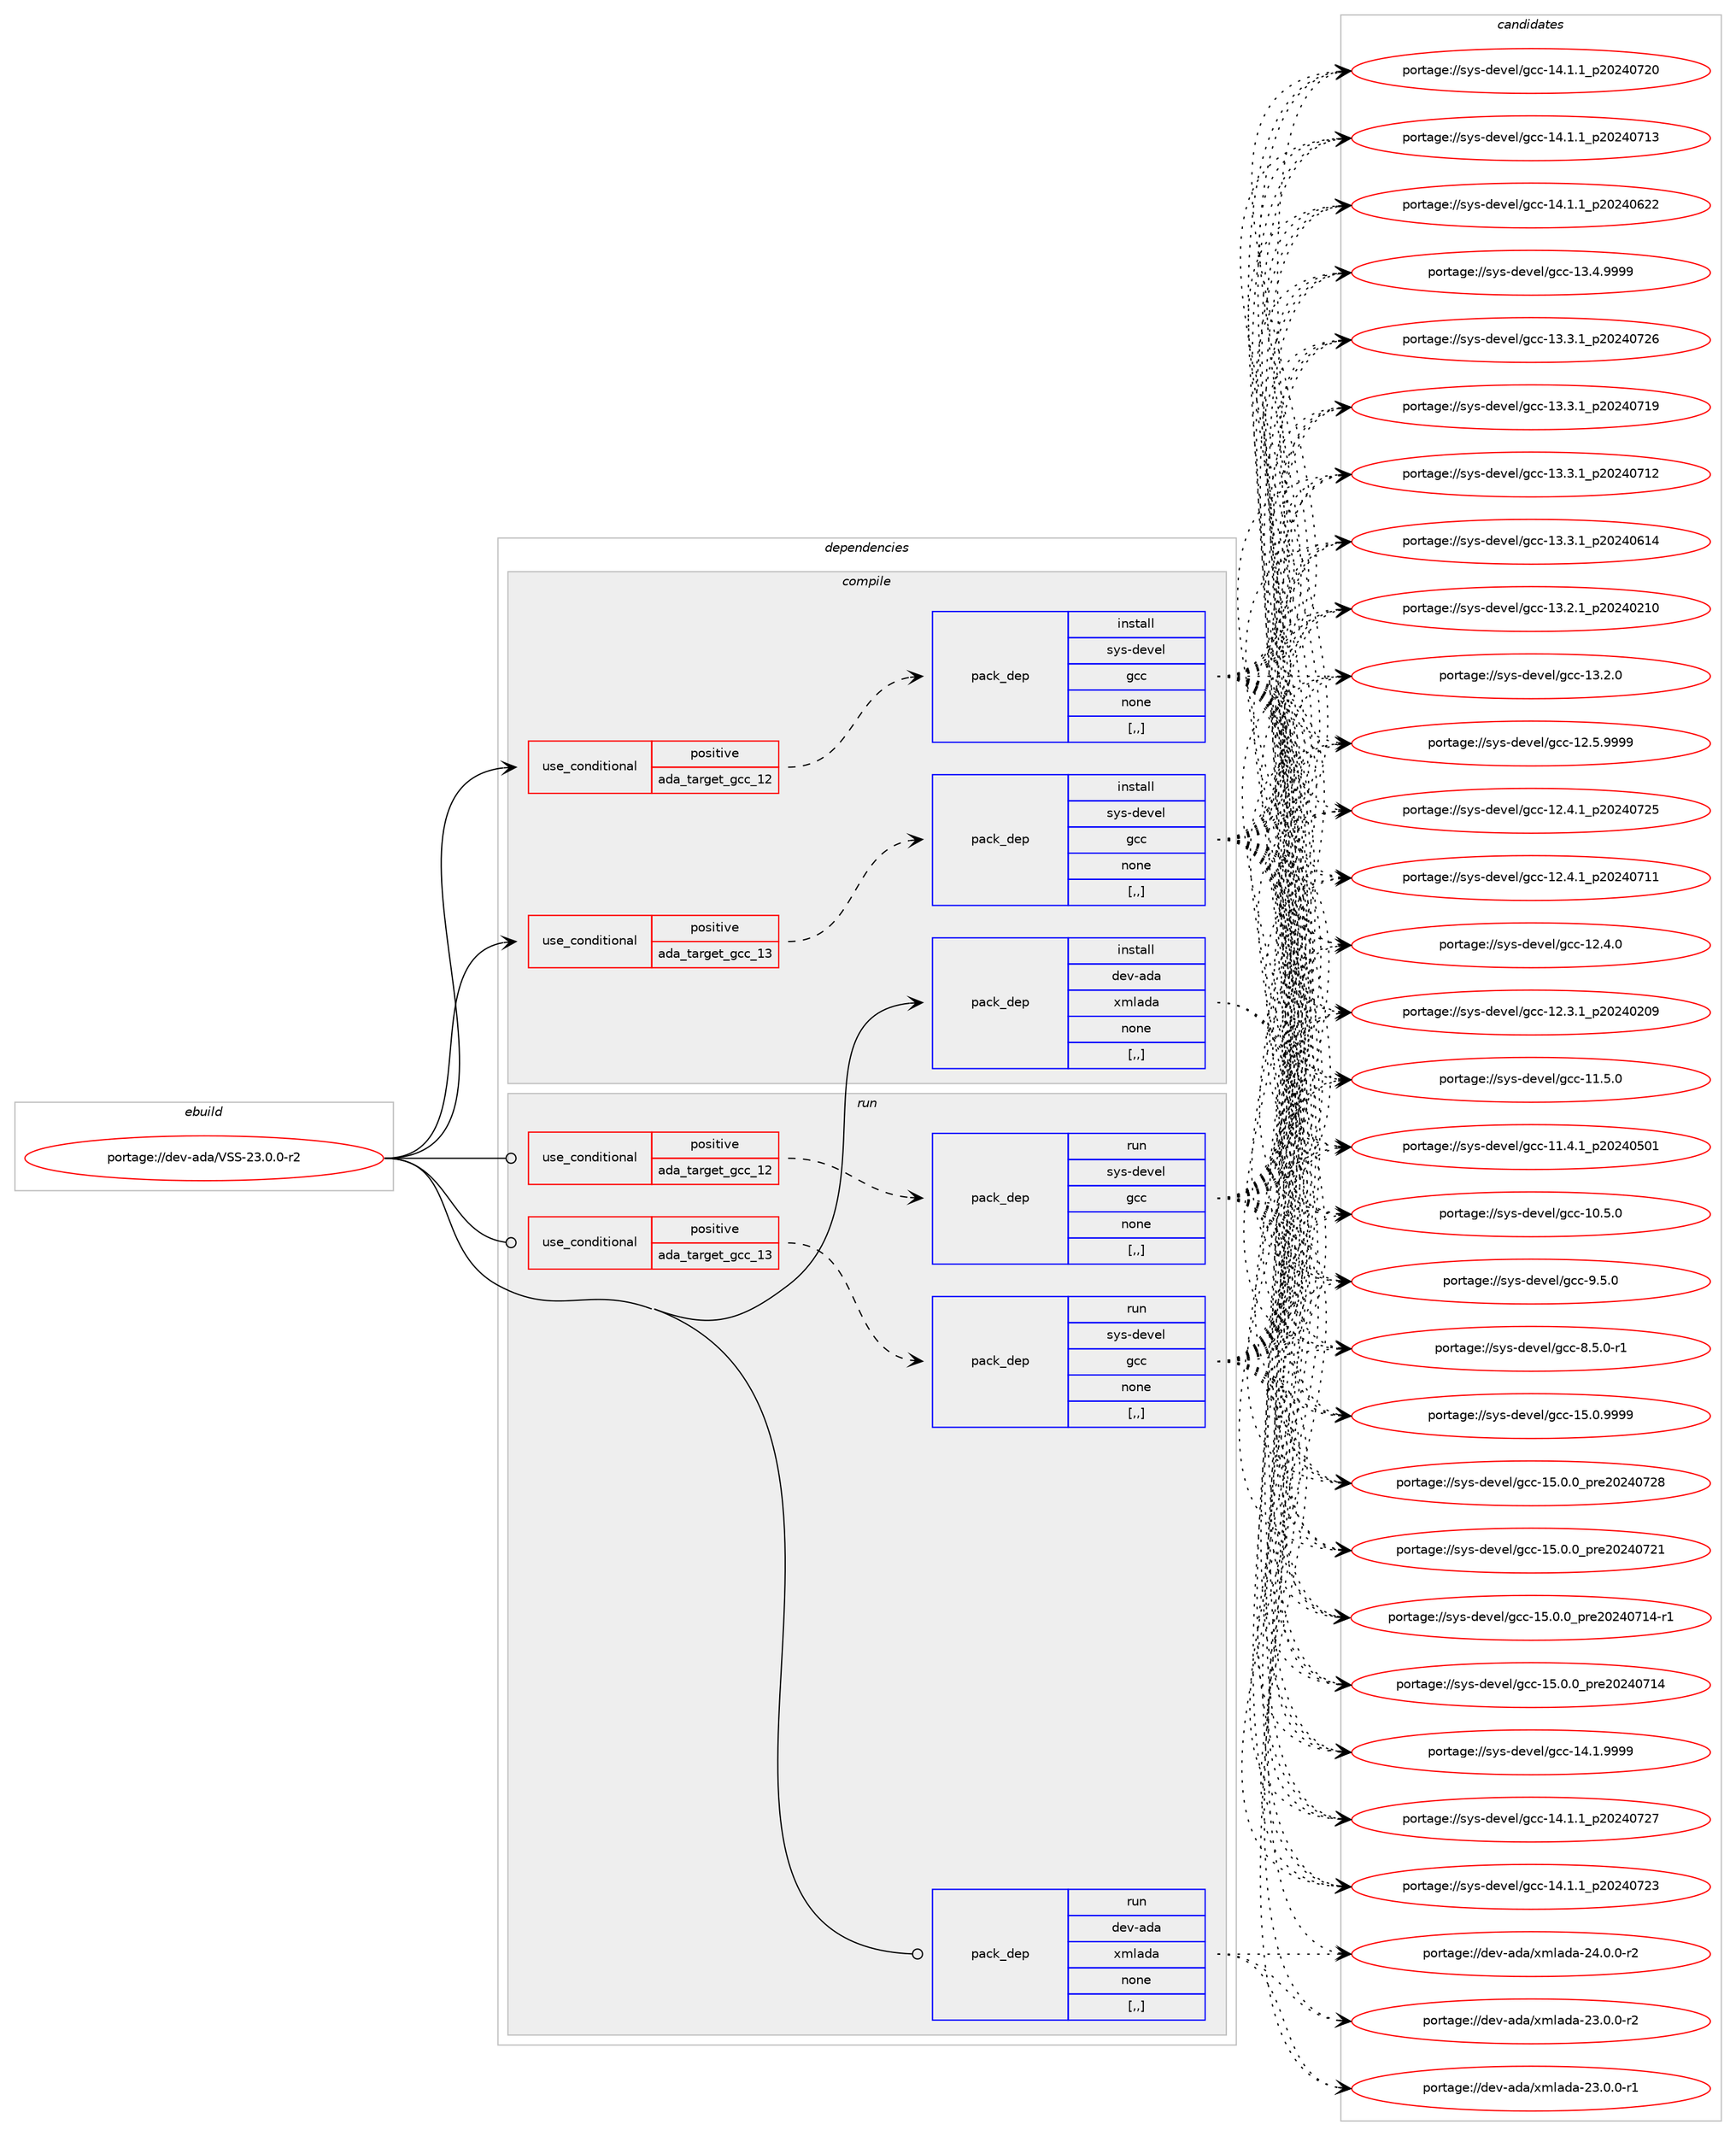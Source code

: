 digraph prolog {

# *************
# Graph options
# *************

newrank=true;
concentrate=true;
compound=true;
graph [rankdir=LR,fontname=Helvetica,fontsize=10,ranksep=1.5];#, ranksep=2.5, nodesep=0.2];
edge  [arrowhead=vee];
node  [fontname=Helvetica,fontsize=10];

# **********
# The ebuild
# **********

subgraph cluster_leftcol {
color=gray;
label=<<i>ebuild</i>>;
id [label="portage://dev-ada/VSS-23.0.0-r2", color=red, width=4, href="../dev-ada/VSS-23.0.0-r2.svg"];
}

# ****************
# The dependencies
# ****************

subgraph cluster_midcol {
color=gray;
label=<<i>dependencies</i>>;
subgraph cluster_compile {
fillcolor="#eeeeee";
style=filled;
label=<<i>compile</i>>;
subgraph cond16462 {
dependency63778 [label=<<TABLE BORDER="0" CELLBORDER="1" CELLSPACING="0" CELLPADDING="4"><TR><TD ROWSPAN="3" CELLPADDING="10">use_conditional</TD></TR><TR><TD>positive</TD></TR><TR><TD>ada_target_gcc_12</TD></TR></TABLE>>, shape=none, color=red];
subgraph pack46396 {
dependency63779 [label=<<TABLE BORDER="0" CELLBORDER="1" CELLSPACING="0" CELLPADDING="4" WIDTH="220"><TR><TD ROWSPAN="6" CELLPADDING="30">pack_dep</TD></TR><TR><TD WIDTH="110">install</TD></TR><TR><TD>sys-devel</TD></TR><TR><TD>gcc</TD></TR><TR><TD>none</TD></TR><TR><TD>[,,]</TD></TR></TABLE>>, shape=none, color=blue];
}
dependency63778:e -> dependency63779:w [weight=20,style="dashed",arrowhead="vee"];
}
id:e -> dependency63778:w [weight=20,style="solid",arrowhead="vee"];
subgraph cond16463 {
dependency63780 [label=<<TABLE BORDER="0" CELLBORDER="1" CELLSPACING="0" CELLPADDING="4"><TR><TD ROWSPAN="3" CELLPADDING="10">use_conditional</TD></TR><TR><TD>positive</TD></TR><TR><TD>ada_target_gcc_13</TD></TR></TABLE>>, shape=none, color=red];
subgraph pack46397 {
dependency63781 [label=<<TABLE BORDER="0" CELLBORDER="1" CELLSPACING="0" CELLPADDING="4" WIDTH="220"><TR><TD ROWSPAN="6" CELLPADDING="30">pack_dep</TD></TR><TR><TD WIDTH="110">install</TD></TR><TR><TD>sys-devel</TD></TR><TR><TD>gcc</TD></TR><TR><TD>none</TD></TR><TR><TD>[,,]</TD></TR></TABLE>>, shape=none, color=blue];
}
dependency63780:e -> dependency63781:w [weight=20,style="dashed",arrowhead="vee"];
}
id:e -> dependency63780:w [weight=20,style="solid",arrowhead="vee"];
subgraph pack46398 {
dependency63782 [label=<<TABLE BORDER="0" CELLBORDER="1" CELLSPACING="0" CELLPADDING="4" WIDTH="220"><TR><TD ROWSPAN="6" CELLPADDING="30">pack_dep</TD></TR><TR><TD WIDTH="110">install</TD></TR><TR><TD>dev-ada</TD></TR><TR><TD>xmlada</TD></TR><TR><TD>none</TD></TR><TR><TD>[,,]</TD></TR></TABLE>>, shape=none, color=blue];
}
id:e -> dependency63782:w [weight=20,style="solid",arrowhead="vee"];
}
subgraph cluster_compileandrun {
fillcolor="#eeeeee";
style=filled;
label=<<i>compile and run</i>>;
}
subgraph cluster_run {
fillcolor="#eeeeee";
style=filled;
label=<<i>run</i>>;
subgraph cond16464 {
dependency63783 [label=<<TABLE BORDER="0" CELLBORDER="1" CELLSPACING="0" CELLPADDING="4"><TR><TD ROWSPAN="3" CELLPADDING="10">use_conditional</TD></TR><TR><TD>positive</TD></TR><TR><TD>ada_target_gcc_12</TD></TR></TABLE>>, shape=none, color=red];
subgraph pack46399 {
dependency63784 [label=<<TABLE BORDER="0" CELLBORDER="1" CELLSPACING="0" CELLPADDING="4" WIDTH="220"><TR><TD ROWSPAN="6" CELLPADDING="30">pack_dep</TD></TR><TR><TD WIDTH="110">run</TD></TR><TR><TD>sys-devel</TD></TR><TR><TD>gcc</TD></TR><TR><TD>none</TD></TR><TR><TD>[,,]</TD></TR></TABLE>>, shape=none, color=blue];
}
dependency63783:e -> dependency63784:w [weight=20,style="dashed",arrowhead="vee"];
}
id:e -> dependency63783:w [weight=20,style="solid",arrowhead="odot"];
subgraph cond16465 {
dependency63785 [label=<<TABLE BORDER="0" CELLBORDER="1" CELLSPACING="0" CELLPADDING="4"><TR><TD ROWSPAN="3" CELLPADDING="10">use_conditional</TD></TR><TR><TD>positive</TD></TR><TR><TD>ada_target_gcc_13</TD></TR></TABLE>>, shape=none, color=red];
subgraph pack46400 {
dependency63786 [label=<<TABLE BORDER="0" CELLBORDER="1" CELLSPACING="0" CELLPADDING="4" WIDTH="220"><TR><TD ROWSPAN="6" CELLPADDING="30">pack_dep</TD></TR><TR><TD WIDTH="110">run</TD></TR><TR><TD>sys-devel</TD></TR><TR><TD>gcc</TD></TR><TR><TD>none</TD></TR><TR><TD>[,,]</TD></TR></TABLE>>, shape=none, color=blue];
}
dependency63785:e -> dependency63786:w [weight=20,style="dashed",arrowhead="vee"];
}
id:e -> dependency63785:w [weight=20,style="solid",arrowhead="odot"];
subgraph pack46401 {
dependency63787 [label=<<TABLE BORDER="0" CELLBORDER="1" CELLSPACING="0" CELLPADDING="4" WIDTH="220"><TR><TD ROWSPAN="6" CELLPADDING="30">pack_dep</TD></TR><TR><TD WIDTH="110">run</TD></TR><TR><TD>dev-ada</TD></TR><TR><TD>xmlada</TD></TR><TR><TD>none</TD></TR><TR><TD>[,,]</TD></TR></TABLE>>, shape=none, color=blue];
}
id:e -> dependency63787:w [weight=20,style="solid",arrowhead="odot"];
}
}

# **************
# The candidates
# **************

subgraph cluster_choices {
rank=same;
color=gray;
label=<<i>candidates</i>>;

subgraph choice46396 {
color=black;
nodesep=1;
choice1151211154510010111810110847103999945495346484657575757 [label="portage://sys-devel/gcc-15.0.9999", color=red, width=4,href="../sys-devel/gcc-15.0.9999.svg"];
choice1151211154510010111810110847103999945495346484648951121141015048505248555056 [label="portage://sys-devel/gcc-15.0.0_pre20240728", color=red, width=4,href="../sys-devel/gcc-15.0.0_pre20240728.svg"];
choice1151211154510010111810110847103999945495346484648951121141015048505248555049 [label="portage://sys-devel/gcc-15.0.0_pre20240721", color=red, width=4,href="../sys-devel/gcc-15.0.0_pre20240721.svg"];
choice11512111545100101118101108471039999454953464846489511211410150485052485549524511449 [label="portage://sys-devel/gcc-15.0.0_pre20240714-r1", color=red, width=4,href="../sys-devel/gcc-15.0.0_pre20240714-r1.svg"];
choice1151211154510010111810110847103999945495346484648951121141015048505248554952 [label="portage://sys-devel/gcc-15.0.0_pre20240714", color=red, width=4,href="../sys-devel/gcc-15.0.0_pre20240714.svg"];
choice1151211154510010111810110847103999945495246494657575757 [label="portage://sys-devel/gcc-14.1.9999", color=red, width=4,href="../sys-devel/gcc-14.1.9999.svg"];
choice1151211154510010111810110847103999945495246494649951125048505248555055 [label="portage://sys-devel/gcc-14.1.1_p20240727", color=red, width=4,href="../sys-devel/gcc-14.1.1_p20240727.svg"];
choice1151211154510010111810110847103999945495246494649951125048505248555051 [label="portage://sys-devel/gcc-14.1.1_p20240723", color=red, width=4,href="../sys-devel/gcc-14.1.1_p20240723.svg"];
choice1151211154510010111810110847103999945495246494649951125048505248555048 [label="portage://sys-devel/gcc-14.1.1_p20240720", color=red, width=4,href="../sys-devel/gcc-14.1.1_p20240720.svg"];
choice1151211154510010111810110847103999945495246494649951125048505248554951 [label="portage://sys-devel/gcc-14.1.1_p20240713", color=red, width=4,href="../sys-devel/gcc-14.1.1_p20240713.svg"];
choice1151211154510010111810110847103999945495246494649951125048505248545050 [label="portage://sys-devel/gcc-14.1.1_p20240622", color=red, width=4,href="../sys-devel/gcc-14.1.1_p20240622.svg"];
choice1151211154510010111810110847103999945495146524657575757 [label="portage://sys-devel/gcc-13.4.9999", color=red, width=4,href="../sys-devel/gcc-13.4.9999.svg"];
choice1151211154510010111810110847103999945495146514649951125048505248555054 [label="portage://sys-devel/gcc-13.3.1_p20240726", color=red, width=4,href="../sys-devel/gcc-13.3.1_p20240726.svg"];
choice1151211154510010111810110847103999945495146514649951125048505248554957 [label="portage://sys-devel/gcc-13.3.1_p20240719", color=red, width=4,href="../sys-devel/gcc-13.3.1_p20240719.svg"];
choice1151211154510010111810110847103999945495146514649951125048505248554950 [label="portage://sys-devel/gcc-13.3.1_p20240712", color=red, width=4,href="../sys-devel/gcc-13.3.1_p20240712.svg"];
choice1151211154510010111810110847103999945495146514649951125048505248544952 [label="portage://sys-devel/gcc-13.3.1_p20240614", color=red, width=4,href="../sys-devel/gcc-13.3.1_p20240614.svg"];
choice1151211154510010111810110847103999945495146504649951125048505248504948 [label="portage://sys-devel/gcc-13.2.1_p20240210", color=red, width=4,href="../sys-devel/gcc-13.2.1_p20240210.svg"];
choice1151211154510010111810110847103999945495146504648 [label="portage://sys-devel/gcc-13.2.0", color=red, width=4,href="../sys-devel/gcc-13.2.0.svg"];
choice1151211154510010111810110847103999945495046534657575757 [label="portage://sys-devel/gcc-12.5.9999", color=red, width=4,href="../sys-devel/gcc-12.5.9999.svg"];
choice1151211154510010111810110847103999945495046524649951125048505248555053 [label="portage://sys-devel/gcc-12.4.1_p20240725", color=red, width=4,href="../sys-devel/gcc-12.4.1_p20240725.svg"];
choice1151211154510010111810110847103999945495046524649951125048505248554949 [label="portage://sys-devel/gcc-12.4.1_p20240711", color=red, width=4,href="../sys-devel/gcc-12.4.1_p20240711.svg"];
choice1151211154510010111810110847103999945495046524648 [label="portage://sys-devel/gcc-12.4.0", color=red, width=4,href="../sys-devel/gcc-12.4.0.svg"];
choice1151211154510010111810110847103999945495046514649951125048505248504857 [label="portage://sys-devel/gcc-12.3.1_p20240209", color=red, width=4,href="../sys-devel/gcc-12.3.1_p20240209.svg"];
choice1151211154510010111810110847103999945494946534648 [label="portage://sys-devel/gcc-11.5.0", color=red, width=4,href="../sys-devel/gcc-11.5.0.svg"];
choice1151211154510010111810110847103999945494946524649951125048505248534849 [label="portage://sys-devel/gcc-11.4.1_p20240501", color=red, width=4,href="../sys-devel/gcc-11.4.1_p20240501.svg"];
choice1151211154510010111810110847103999945494846534648 [label="portage://sys-devel/gcc-10.5.0", color=red, width=4,href="../sys-devel/gcc-10.5.0.svg"];
choice11512111545100101118101108471039999455746534648 [label="portage://sys-devel/gcc-9.5.0", color=red, width=4,href="../sys-devel/gcc-9.5.0.svg"];
choice115121115451001011181011084710399994556465346484511449 [label="portage://sys-devel/gcc-8.5.0-r1", color=red, width=4,href="../sys-devel/gcc-8.5.0-r1.svg"];
dependency63779:e -> choice1151211154510010111810110847103999945495346484657575757:w [style=dotted,weight="100"];
dependency63779:e -> choice1151211154510010111810110847103999945495346484648951121141015048505248555056:w [style=dotted,weight="100"];
dependency63779:e -> choice1151211154510010111810110847103999945495346484648951121141015048505248555049:w [style=dotted,weight="100"];
dependency63779:e -> choice11512111545100101118101108471039999454953464846489511211410150485052485549524511449:w [style=dotted,weight="100"];
dependency63779:e -> choice1151211154510010111810110847103999945495346484648951121141015048505248554952:w [style=dotted,weight="100"];
dependency63779:e -> choice1151211154510010111810110847103999945495246494657575757:w [style=dotted,weight="100"];
dependency63779:e -> choice1151211154510010111810110847103999945495246494649951125048505248555055:w [style=dotted,weight="100"];
dependency63779:e -> choice1151211154510010111810110847103999945495246494649951125048505248555051:w [style=dotted,weight="100"];
dependency63779:e -> choice1151211154510010111810110847103999945495246494649951125048505248555048:w [style=dotted,weight="100"];
dependency63779:e -> choice1151211154510010111810110847103999945495246494649951125048505248554951:w [style=dotted,weight="100"];
dependency63779:e -> choice1151211154510010111810110847103999945495246494649951125048505248545050:w [style=dotted,weight="100"];
dependency63779:e -> choice1151211154510010111810110847103999945495146524657575757:w [style=dotted,weight="100"];
dependency63779:e -> choice1151211154510010111810110847103999945495146514649951125048505248555054:w [style=dotted,weight="100"];
dependency63779:e -> choice1151211154510010111810110847103999945495146514649951125048505248554957:w [style=dotted,weight="100"];
dependency63779:e -> choice1151211154510010111810110847103999945495146514649951125048505248554950:w [style=dotted,weight="100"];
dependency63779:e -> choice1151211154510010111810110847103999945495146514649951125048505248544952:w [style=dotted,weight="100"];
dependency63779:e -> choice1151211154510010111810110847103999945495146504649951125048505248504948:w [style=dotted,weight="100"];
dependency63779:e -> choice1151211154510010111810110847103999945495146504648:w [style=dotted,weight="100"];
dependency63779:e -> choice1151211154510010111810110847103999945495046534657575757:w [style=dotted,weight="100"];
dependency63779:e -> choice1151211154510010111810110847103999945495046524649951125048505248555053:w [style=dotted,weight="100"];
dependency63779:e -> choice1151211154510010111810110847103999945495046524649951125048505248554949:w [style=dotted,weight="100"];
dependency63779:e -> choice1151211154510010111810110847103999945495046524648:w [style=dotted,weight="100"];
dependency63779:e -> choice1151211154510010111810110847103999945495046514649951125048505248504857:w [style=dotted,weight="100"];
dependency63779:e -> choice1151211154510010111810110847103999945494946534648:w [style=dotted,weight="100"];
dependency63779:e -> choice1151211154510010111810110847103999945494946524649951125048505248534849:w [style=dotted,weight="100"];
dependency63779:e -> choice1151211154510010111810110847103999945494846534648:w [style=dotted,weight="100"];
dependency63779:e -> choice11512111545100101118101108471039999455746534648:w [style=dotted,weight="100"];
dependency63779:e -> choice115121115451001011181011084710399994556465346484511449:w [style=dotted,weight="100"];
}
subgraph choice46397 {
color=black;
nodesep=1;
choice1151211154510010111810110847103999945495346484657575757 [label="portage://sys-devel/gcc-15.0.9999", color=red, width=4,href="../sys-devel/gcc-15.0.9999.svg"];
choice1151211154510010111810110847103999945495346484648951121141015048505248555056 [label="portage://sys-devel/gcc-15.0.0_pre20240728", color=red, width=4,href="../sys-devel/gcc-15.0.0_pre20240728.svg"];
choice1151211154510010111810110847103999945495346484648951121141015048505248555049 [label="portage://sys-devel/gcc-15.0.0_pre20240721", color=red, width=4,href="../sys-devel/gcc-15.0.0_pre20240721.svg"];
choice11512111545100101118101108471039999454953464846489511211410150485052485549524511449 [label="portage://sys-devel/gcc-15.0.0_pre20240714-r1", color=red, width=4,href="../sys-devel/gcc-15.0.0_pre20240714-r1.svg"];
choice1151211154510010111810110847103999945495346484648951121141015048505248554952 [label="portage://sys-devel/gcc-15.0.0_pre20240714", color=red, width=4,href="../sys-devel/gcc-15.0.0_pre20240714.svg"];
choice1151211154510010111810110847103999945495246494657575757 [label="portage://sys-devel/gcc-14.1.9999", color=red, width=4,href="../sys-devel/gcc-14.1.9999.svg"];
choice1151211154510010111810110847103999945495246494649951125048505248555055 [label="portage://sys-devel/gcc-14.1.1_p20240727", color=red, width=4,href="../sys-devel/gcc-14.1.1_p20240727.svg"];
choice1151211154510010111810110847103999945495246494649951125048505248555051 [label="portage://sys-devel/gcc-14.1.1_p20240723", color=red, width=4,href="../sys-devel/gcc-14.1.1_p20240723.svg"];
choice1151211154510010111810110847103999945495246494649951125048505248555048 [label="portage://sys-devel/gcc-14.1.1_p20240720", color=red, width=4,href="../sys-devel/gcc-14.1.1_p20240720.svg"];
choice1151211154510010111810110847103999945495246494649951125048505248554951 [label="portage://sys-devel/gcc-14.1.1_p20240713", color=red, width=4,href="../sys-devel/gcc-14.1.1_p20240713.svg"];
choice1151211154510010111810110847103999945495246494649951125048505248545050 [label="portage://sys-devel/gcc-14.1.1_p20240622", color=red, width=4,href="../sys-devel/gcc-14.1.1_p20240622.svg"];
choice1151211154510010111810110847103999945495146524657575757 [label="portage://sys-devel/gcc-13.4.9999", color=red, width=4,href="../sys-devel/gcc-13.4.9999.svg"];
choice1151211154510010111810110847103999945495146514649951125048505248555054 [label="portage://sys-devel/gcc-13.3.1_p20240726", color=red, width=4,href="../sys-devel/gcc-13.3.1_p20240726.svg"];
choice1151211154510010111810110847103999945495146514649951125048505248554957 [label="portage://sys-devel/gcc-13.3.1_p20240719", color=red, width=4,href="../sys-devel/gcc-13.3.1_p20240719.svg"];
choice1151211154510010111810110847103999945495146514649951125048505248554950 [label="portage://sys-devel/gcc-13.3.1_p20240712", color=red, width=4,href="../sys-devel/gcc-13.3.1_p20240712.svg"];
choice1151211154510010111810110847103999945495146514649951125048505248544952 [label="portage://sys-devel/gcc-13.3.1_p20240614", color=red, width=4,href="../sys-devel/gcc-13.3.1_p20240614.svg"];
choice1151211154510010111810110847103999945495146504649951125048505248504948 [label="portage://sys-devel/gcc-13.2.1_p20240210", color=red, width=4,href="../sys-devel/gcc-13.2.1_p20240210.svg"];
choice1151211154510010111810110847103999945495146504648 [label="portage://sys-devel/gcc-13.2.0", color=red, width=4,href="../sys-devel/gcc-13.2.0.svg"];
choice1151211154510010111810110847103999945495046534657575757 [label="portage://sys-devel/gcc-12.5.9999", color=red, width=4,href="../sys-devel/gcc-12.5.9999.svg"];
choice1151211154510010111810110847103999945495046524649951125048505248555053 [label="portage://sys-devel/gcc-12.4.1_p20240725", color=red, width=4,href="../sys-devel/gcc-12.4.1_p20240725.svg"];
choice1151211154510010111810110847103999945495046524649951125048505248554949 [label="portage://sys-devel/gcc-12.4.1_p20240711", color=red, width=4,href="../sys-devel/gcc-12.4.1_p20240711.svg"];
choice1151211154510010111810110847103999945495046524648 [label="portage://sys-devel/gcc-12.4.0", color=red, width=4,href="../sys-devel/gcc-12.4.0.svg"];
choice1151211154510010111810110847103999945495046514649951125048505248504857 [label="portage://sys-devel/gcc-12.3.1_p20240209", color=red, width=4,href="../sys-devel/gcc-12.3.1_p20240209.svg"];
choice1151211154510010111810110847103999945494946534648 [label="portage://sys-devel/gcc-11.5.0", color=red, width=4,href="../sys-devel/gcc-11.5.0.svg"];
choice1151211154510010111810110847103999945494946524649951125048505248534849 [label="portage://sys-devel/gcc-11.4.1_p20240501", color=red, width=4,href="../sys-devel/gcc-11.4.1_p20240501.svg"];
choice1151211154510010111810110847103999945494846534648 [label="portage://sys-devel/gcc-10.5.0", color=red, width=4,href="../sys-devel/gcc-10.5.0.svg"];
choice11512111545100101118101108471039999455746534648 [label="portage://sys-devel/gcc-9.5.0", color=red, width=4,href="../sys-devel/gcc-9.5.0.svg"];
choice115121115451001011181011084710399994556465346484511449 [label="portage://sys-devel/gcc-8.5.0-r1", color=red, width=4,href="../sys-devel/gcc-8.5.0-r1.svg"];
dependency63781:e -> choice1151211154510010111810110847103999945495346484657575757:w [style=dotted,weight="100"];
dependency63781:e -> choice1151211154510010111810110847103999945495346484648951121141015048505248555056:w [style=dotted,weight="100"];
dependency63781:e -> choice1151211154510010111810110847103999945495346484648951121141015048505248555049:w [style=dotted,weight="100"];
dependency63781:e -> choice11512111545100101118101108471039999454953464846489511211410150485052485549524511449:w [style=dotted,weight="100"];
dependency63781:e -> choice1151211154510010111810110847103999945495346484648951121141015048505248554952:w [style=dotted,weight="100"];
dependency63781:e -> choice1151211154510010111810110847103999945495246494657575757:w [style=dotted,weight="100"];
dependency63781:e -> choice1151211154510010111810110847103999945495246494649951125048505248555055:w [style=dotted,weight="100"];
dependency63781:e -> choice1151211154510010111810110847103999945495246494649951125048505248555051:w [style=dotted,weight="100"];
dependency63781:e -> choice1151211154510010111810110847103999945495246494649951125048505248555048:w [style=dotted,weight="100"];
dependency63781:e -> choice1151211154510010111810110847103999945495246494649951125048505248554951:w [style=dotted,weight="100"];
dependency63781:e -> choice1151211154510010111810110847103999945495246494649951125048505248545050:w [style=dotted,weight="100"];
dependency63781:e -> choice1151211154510010111810110847103999945495146524657575757:w [style=dotted,weight="100"];
dependency63781:e -> choice1151211154510010111810110847103999945495146514649951125048505248555054:w [style=dotted,weight="100"];
dependency63781:e -> choice1151211154510010111810110847103999945495146514649951125048505248554957:w [style=dotted,weight="100"];
dependency63781:e -> choice1151211154510010111810110847103999945495146514649951125048505248554950:w [style=dotted,weight="100"];
dependency63781:e -> choice1151211154510010111810110847103999945495146514649951125048505248544952:w [style=dotted,weight="100"];
dependency63781:e -> choice1151211154510010111810110847103999945495146504649951125048505248504948:w [style=dotted,weight="100"];
dependency63781:e -> choice1151211154510010111810110847103999945495146504648:w [style=dotted,weight="100"];
dependency63781:e -> choice1151211154510010111810110847103999945495046534657575757:w [style=dotted,weight="100"];
dependency63781:e -> choice1151211154510010111810110847103999945495046524649951125048505248555053:w [style=dotted,weight="100"];
dependency63781:e -> choice1151211154510010111810110847103999945495046524649951125048505248554949:w [style=dotted,weight="100"];
dependency63781:e -> choice1151211154510010111810110847103999945495046524648:w [style=dotted,weight="100"];
dependency63781:e -> choice1151211154510010111810110847103999945495046514649951125048505248504857:w [style=dotted,weight="100"];
dependency63781:e -> choice1151211154510010111810110847103999945494946534648:w [style=dotted,weight="100"];
dependency63781:e -> choice1151211154510010111810110847103999945494946524649951125048505248534849:w [style=dotted,weight="100"];
dependency63781:e -> choice1151211154510010111810110847103999945494846534648:w [style=dotted,weight="100"];
dependency63781:e -> choice11512111545100101118101108471039999455746534648:w [style=dotted,weight="100"];
dependency63781:e -> choice115121115451001011181011084710399994556465346484511449:w [style=dotted,weight="100"];
}
subgraph choice46398 {
color=black;
nodesep=1;
choice100101118459710097471201091089710097455052464846484511450 [label="portage://dev-ada/xmlada-24.0.0-r2", color=red, width=4,href="../dev-ada/xmlada-24.0.0-r2.svg"];
choice100101118459710097471201091089710097455051464846484511450 [label="portage://dev-ada/xmlada-23.0.0-r2", color=red, width=4,href="../dev-ada/xmlada-23.0.0-r2.svg"];
choice100101118459710097471201091089710097455051464846484511449 [label="portage://dev-ada/xmlada-23.0.0-r1", color=red, width=4,href="../dev-ada/xmlada-23.0.0-r1.svg"];
dependency63782:e -> choice100101118459710097471201091089710097455052464846484511450:w [style=dotted,weight="100"];
dependency63782:e -> choice100101118459710097471201091089710097455051464846484511450:w [style=dotted,weight="100"];
dependency63782:e -> choice100101118459710097471201091089710097455051464846484511449:w [style=dotted,weight="100"];
}
subgraph choice46399 {
color=black;
nodesep=1;
choice1151211154510010111810110847103999945495346484657575757 [label="portage://sys-devel/gcc-15.0.9999", color=red, width=4,href="../sys-devel/gcc-15.0.9999.svg"];
choice1151211154510010111810110847103999945495346484648951121141015048505248555056 [label="portage://sys-devel/gcc-15.0.0_pre20240728", color=red, width=4,href="../sys-devel/gcc-15.0.0_pre20240728.svg"];
choice1151211154510010111810110847103999945495346484648951121141015048505248555049 [label="portage://sys-devel/gcc-15.0.0_pre20240721", color=red, width=4,href="../sys-devel/gcc-15.0.0_pre20240721.svg"];
choice11512111545100101118101108471039999454953464846489511211410150485052485549524511449 [label="portage://sys-devel/gcc-15.0.0_pre20240714-r1", color=red, width=4,href="../sys-devel/gcc-15.0.0_pre20240714-r1.svg"];
choice1151211154510010111810110847103999945495346484648951121141015048505248554952 [label="portage://sys-devel/gcc-15.0.0_pre20240714", color=red, width=4,href="../sys-devel/gcc-15.0.0_pre20240714.svg"];
choice1151211154510010111810110847103999945495246494657575757 [label="portage://sys-devel/gcc-14.1.9999", color=red, width=4,href="../sys-devel/gcc-14.1.9999.svg"];
choice1151211154510010111810110847103999945495246494649951125048505248555055 [label="portage://sys-devel/gcc-14.1.1_p20240727", color=red, width=4,href="../sys-devel/gcc-14.1.1_p20240727.svg"];
choice1151211154510010111810110847103999945495246494649951125048505248555051 [label="portage://sys-devel/gcc-14.1.1_p20240723", color=red, width=4,href="../sys-devel/gcc-14.1.1_p20240723.svg"];
choice1151211154510010111810110847103999945495246494649951125048505248555048 [label="portage://sys-devel/gcc-14.1.1_p20240720", color=red, width=4,href="../sys-devel/gcc-14.1.1_p20240720.svg"];
choice1151211154510010111810110847103999945495246494649951125048505248554951 [label="portage://sys-devel/gcc-14.1.1_p20240713", color=red, width=4,href="../sys-devel/gcc-14.1.1_p20240713.svg"];
choice1151211154510010111810110847103999945495246494649951125048505248545050 [label="portage://sys-devel/gcc-14.1.1_p20240622", color=red, width=4,href="../sys-devel/gcc-14.1.1_p20240622.svg"];
choice1151211154510010111810110847103999945495146524657575757 [label="portage://sys-devel/gcc-13.4.9999", color=red, width=4,href="../sys-devel/gcc-13.4.9999.svg"];
choice1151211154510010111810110847103999945495146514649951125048505248555054 [label="portage://sys-devel/gcc-13.3.1_p20240726", color=red, width=4,href="../sys-devel/gcc-13.3.1_p20240726.svg"];
choice1151211154510010111810110847103999945495146514649951125048505248554957 [label="portage://sys-devel/gcc-13.3.1_p20240719", color=red, width=4,href="../sys-devel/gcc-13.3.1_p20240719.svg"];
choice1151211154510010111810110847103999945495146514649951125048505248554950 [label="portage://sys-devel/gcc-13.3.1_p20240712", color=red, width=4,href="../sys-devel/gcc-13.3.1_p20240712.svg"];
choice1151211154510010111810110847103999945495146514649951125048505248544952 [label="portage://sys-devel/gcc-13.3.1_p20240614", color=red, width=4,href="../sys-devel/gcc-13.3.1_p20240614.svg"];
choice1151211154510010111810110847103999945495146504649951125048505248504948 [label="portage://sys-devel/gcc-13.2.1_p20240210", color=red, width=4,href="../sys-devel/gcc-13.2.1_p20240210.svg"];
choice1151211154510010111810110847103999945495146504648 [label="portage://sys-devel/gcc-13.2.0", color=red, width=4,href="../sys-devel/gcc-13.2.0.svg"];
choice1151211154510010111810110847103999945495046534657575757 [label="portage://sys-devel/gcc-12.5.9999", color=red, width=4,href="../sys-devel/gcc-12.5.9999.svg"];
choice1151211154510010111810110847103999945495046524649951125048505248555053 [label="portage://sys-devel/gcc-12.4.1_p20240725", color=red, width=4,href="../sys-devel/gcc-12.4.1_p20240725.svg"];
choice1151211154510010111810110847103999945495046524649951125048505248554949 [label="portage://sys-devel/gcc-12.4.1_p20240711", color=red, width=4,href="../sys-devel/gcc-12.4.1_p20240711.svg"];
choice1151211154510010111810110847103999945495046524648 [label="portage://sys-devel/gcc-12.4.0", color=red, width=4,href="../sys-devel/gcc-12.4.0.svg"];
choice1151211154510010111810110847103999945495046514649951125048505248504857 [label="portage://sys-devel/gcc-12.3.1_p20240209", color=red, width=4,href="../sys-devel/gcc-12.3.1_p20240209.svg"];
choice1151211154510010111810110847103999945494946534648 [label="portage://sys-devel/gcc-11.5.0", color=red, width=4,href="../sys-devel/gcc-11.5.0.svg"];
choice1151211154510010111810110847103999945494946524649951125048505248534849 [label="portage://sys-devel/gcc-11.4.1_p20240501", color=red, width=4,href="../sys-devel/gcc-11.4.1_p20240501.svg"];
choice1151211154510010111810110847103999945494846534648 [label="portage://sys-devel/gcc-10.5.0", color=red, width=4,href="../sys-devel/gcc-10.5.0.svg"];
choice11512111545100101118101108471039999455746534648 [label="portage://sys-devel/gcc-9.5.0", color=red, width=4,href="../sys-devel/gcc-9.5.0.svg"];
choice115121115451001011181011084710399994556465346484511449 [label="portage://sys-devel/gcc-8.5.0-r1", color=red, width=4,href="../sys-devel/gcc-8.5.0-r1.svg"];
dependency63784:e -> choice1151211154510010111810110847103999945495346484657575757:w [style=dotted,weight="100"];
dependency63784:e -> choice1151211154510010111810110847103999945495346484648951121141015048505248555056:w [style=dotted,weight="100"];
dependency63784:e -> choice1151211154510010111810110847103999945495346484648951121141015048505248555049:w [style=dotted,weight="100"];
dependency63784:e -> choice11512111545100101118101108471039999454953464846489511211410150485052485549524511449:w [style=dotted,weight="100"];
dependency63784:e -> choice1151211154510010111810110847103999945495346484648951121141015048505248554952:w [style=dotted,weight="100"];
dependency63784:e -> choice1151211154510010111810110847103999945495246494657575757:w [style=dotted,weight="100"];
dependency63784:e -> choice1151211154510010111810110847103999945495246494649951125048505248555055:w [style=dotted,weight="100"];
dependency63784:e -> choice1151211154510010111810110847103999945495246494649951125048505248555051:w [style=dotted,weight="100"];
dependency63784:e -> choice1151211154510010111810110847103999945495246494649951125048505248555048:w [style=dotted,weight="100"];
dependency63784:e -> choice1151211154510010111810110847103999945495246494649951125048505248554951:w [style=dotted,weight="100"];
dependency63784:e -> choice1151211154510010111810110847103999945495246494649951125048505248545050:w [style=dotted,weight="100"];
dependency63784:e -> choice1151211154510010111810110847103999945495146524657575757:w [style=dotted,weight="100"];
dependency63784:e -> choice1151211154510010111810110847103999945495146514649951125048505248555054:w [style=dotted,weight="100"];
dependency63784:e -> choice1151211154510010111810110847103999945495146514649951125048505248554957:w [style=dotted,weight="100"];
dependency63784:e -> choice1151211154510010111810110847103999945495146514649951125048505248554950:w [style=dotted,weight="100"];
dependency63784:e -> choice1151211154510010111810110847103999945495146514649951125048505248544952:w [style=dotted,weight="100"];
dependency63784:e -> choice1151211154510010111810110847103999945495146504649951125048505248504948:w [style=dotted,weight="100"];
dependency63784:e -> choice1151211154510010111810110847103999945495146504648:w [style=dotted,weight="100"];
dependency63784:e -> choice1151211154510010111810110847103999945495046534657575757:w [style=dotted,weight="100"];
dependency63784:e -> choice1151211154510010111810110847103999945495046524649951125048505248555053:w [style=dotted,weight="100"];
dependency63784:e -> choice1151211154510010111810110847103999945495046524649951125048505248554949:w [style=dotted,weight="100"];
dependency63784:e -> choice1151211154510010111810110847103999945495046524648:w [style=dotted,weight="100"];
dependency63784:e -> choice1151211154510010111810110847103999945495046514649951125048505248504857:w [style=dotted,weight="100"];
dependency63784:e -> choice1151211154510010111810110847103999945494946534648:w [style=dotted,weight="100"];
dependency63784:e -> choice1151211154510010111810110847103999945494946524649951125048505248534849:w [style=dotted,weight="100"];
dependency63784:e -> choice1151211154510010111810110847103999945494846534648:w [style=dotted,weight="100"];
dependency63784:e -> choice11512111545100101118101108471039999455746534648:w [style=dotted,weight="100"];
dependency63784:e -> choice115121115451001011181011084710399994556465346484511449:w [style=dotted,weight="100"];
}
subgraph choice46400 {
color=black;
nodesep=1;
choice1151211154510010111810110847103999945495346484657575757 [label="portage://sys-devel/gcc-15.0.9999", color=red, width=4,href="../sys-devel/gcc-15.0.9999.svg"];
choice1151211154510010111810110847103999945495346484648951121141015048505248555056 [label="portage://sys-devel/gcc-15.0.0_pre20240728", color=red, width=4,href="../sys-devel/gcc-15.0.0_pre20240728.svg"];
choice1151211154510010111810110847103999945495346484648951121141015048505248555049 [label="portage://sys-devel/gcc-15.0.0_pre20240721", color=red, width=4,href="../sys-devel/gcc-15.0.0_pre20240721.svg"];
choice11512111545100101118101108471039999454953464846489511211410150485052485549524511449 [label="portage://sys-devel/gcc-15.0.0_pre20240714-r1", color=red, width=4,href="../sys-devel/gcc-15.0.0_pre20240714-r1.svg"];
choice1151211154510010111810110847103999945495346484648951121141015048505248554952 [label="portage://sys-devel/gcc-15.0.0_pre20240714", color=red, width=4,href="../sys-devel/gcc-15.0.0_pre20240714.svg"];
choice1151211154510010111810110847103999945495246494657575757 [label="portage://sys-devel/gcc-14.1.9999", color=red, width=4,href="../sys-devel/gcc-14.1.9999.svg"];
choice1151211154510010111810110847103999945495246494649951125048505248555055 [label="portage://sys-devel/gcc-14.1.1_p20240727", color=red, width=4,href="../sys-devel/gcc-14.1.1_p20240727.svg"];
choice1151211154510010111810110847103999945495246494649951125048505248555051 [label="portage://sys-devel/gcc-14.1.1_p20240723", color=red, width=4,href="../sys-devel/gcc-14.1.1_p20240723.svg"];
choice1151211154510010111810110847103999945495246494649951125048505248555048 [label="portage://sys-devel/gcc-14.1.1_p20240720", color=red, width=4,href="../sys-devel/gcc-14.1.1_p20240720.svg"];
choice1151211154510010111810110847103999945495246494649951125048505248554951 [label="portage://sys-devel/gcc-14.1.1_p20240713", color=red, width=4,href="../sys-devel/gcc-14.1.1_p20240713.svg"];
choice1151211154510010111810110847103999945495246494649951125048505248545050 [label="portage://sys-devel/gcc-14.1.1_p20240622", color=red, width=4,href="../sys-devel/gcc-14.1.1_p20240622.svg"];
choice1151211154510010111810110847103999945495146524657575757 [label="portage://sys-devel/gcc-13.4.9999", color=red, width=4,href="../sys-devel/gcc-13.4.9999.svg"];
choice1151211154510010111810110847103999945495146514649951125048505248555054 [label="portage://sys-devel/gcc-13.3.1_p20240726", color=red, width=4,href="../sys-devel/gcc-13.3.1_p20240726.svg"];
choice1151211154510010111810110847103999945495146514649951125048505248554957 [label="portage://sys-devel/gcc-13.3.1_p20240719", color=red, width=4,href="../sys-devel/gcc-13.3.1_p20240719.svg"];
choice1151211154510010111810110847103999945495146514649951125048505248554950 [label="portage://sys-devel/gcc-13.3.1_p20240712", color=red, width=4,href="../sys-devel/gcc-13.3.1_p20240712.svg"];
choice1151211154510010111810110847103999945495146514649951125048505248544952 [label="portage://sys-devel/gcc-13.3.1_p20240614", color=red, width=4,href="../sys-devel/gcc-13.3.1_p20240614.svg"];
choice1151211154510010111810110847103999945495146504649951125048505248504948 [label="portage://sys-devel/gcc-13.2.1_p20240210", color=red, width=4,href="../sys-devel/gcc-13.2.1_p20240210.svg"];
choice1151211154510010111810110847103999945495146504648 [label="portage://sys-devel/gcc-13.2.0", color=red, width=4,href="../sys-devel/gcc-13.2.0.svg"];
choice1151211154510010111810110847103999945495046534657575757 [label="portage://sys-devel/gcc-12.5.9999", color=red, width=4,href="../sys-devel/gcc-12.5.9999.svg"];
choice1151211154510010111810110847103999945495046524649951125048505248555053 [label="portage://sys-devel/gcc-12.4.1_p20240725", color=red, width=4,href="../sys-devel/gcc-12.4.1_p20240725.svg"];
choice1151211154510010111810110847103999945495046524649951125048505248554949 [label="portage://sys-devel/gcc-12.4.1_p20240711", color=red, width=4,href="../sys-devel/gcc-12.4.1_p20240711.svg"];
choice1151211154510010111810110847103999945495046524648 [label="portage://sys-devel/gcc-12.4.0", color=red, width=4,href="../sys-devel/gcc-12.4.0.svg"];
choice1151211154510010111810110847103999945495046514649951125048505248504857 [label="portage://sys-devel/gcc-12.3.1_p20240209", color=red, width=4,href="../sys-devel/gcc-12.3.1_p20240209.svg"];
choice1151211154510010111810110847103999945494946534648 [label="portage://sys-devel/gcc-11.5.0", color=red, width=4,href="../sys-devel/gcc-11.5.0.svg"];
choice1151211154510010111810110847103999945494946524649951125048505248534849 [label="portage://sys-devel/gcc-11.4.1_p20240501", color=red, width=4,href="../sys-devel/gcc-11.4.1_p20240501.svg"];
choice1151211154510010111810110847103999945494846534648 [label="portage://sys-devel/gcc-10.5.0", color=red, width=4,href="../sys-devel/gcc-10.5.0.svg"];
choice11512111545100101118101108471039999455746534648 [label="portage://sys-devel/gcc-9.5.0", color=red, width=4,href="../sys-devel/gcc-9.5.0.svg"];
choice115121115451001011181011084710399994556465346484511449 [label="portage://sys-devel/gcc-8.5.0-r1", color=red, width=4,href="../sys-devel/gcc-8.5.0-r1.svg"];
dependency63786:e -> choice1151211154510010111810110847103999945495346484657575757:w [style=dotted,weight="100"];
dependency63786:e -> choice1151211154510010111810110847103999945495346484648951121141015048505248555056:w [style=dotted,weight="100"];
dependency63786:e -> choice1151211154510010111810110847103999945495346484648951121141015048505248555049:w [style=dotted,weight="100"];
dependency63786:e -> choice11512111545100101118101108471039999454953464846489511211410150485052485549524511449:w [style=dotted,weight="100"];
dependency63786:e -> choice1151211154510010111810110847103999945495346484648951121141015048505248554952:w [style=dotted,weight="100"];
dependency63786:e -> choice1151211154510010111810110847103999945495246494657575757:w [style=dotted,weight="100"];
dependency63786:e -> choice1151211154510010111810110847103999945495246494649951125048505248555055:w [style=dotted,weight="100"];
dependency63786:e -> choice1151211154510010111810110847103999945495246494649951125048505248555051:w [style=dotted,weight="100"];
dependency63786:e -> choice1151211154510010111810110847103999945495246494649951125048505248555048:w [style=dotted,weight="100"];
dependency63786:e -> choice1151211154510010111810110847103999945495246494649951125048505248554951:w [style=dotted,weight="100"];
dependency63786:e -> choice1151211154510010111810110847103999945495246494649951125048505248545050:w [style=dotted,weight="100"];
dependency63786:e -> choice1151211154510010111810110847103999945495146524657575757:w [style=dotted,weight="100"];
dependency63786:e -> choice1151211154510010111810110847103999945495146514649951125048505248555054:w [style=dotted,weight="100"];
dependency63786:e -> choice1151211154510010111810110847103999945495146514649951125048505248554957:w [style=dotted,weight="100"];
dependency63786:e -> choice1151211154510010111810110847103999945495146514649951125048505248554950:w [style=dotted,weight="100"];
dependency63786:e -> choice1151211154510010111810110847103999945495146514649951125048505248544952:w [style=dotted,weight="100"];
dependency63786:e -> choice1151211154510010111810110847103999945495146504649951125048505248504948:w [style=dotted,weight="100"];
dependency63786:e -> choice1151211154510010111810110847103999945495146504648:w [style=dotted,weight="100"];
dependency63786:e -> choice1151211154510010111810110847103999945495046534657575757:w [style=dotted,weight="100"];
dependency63786:e -> choice1151211154510010111810110847103999945495046524649951125048505248555053:w [style=dotted,weight="100"];
dependency63786:e -> choice1151211154510010111810110847103999945495046524649951125048505248554949:w [style=dotted,weight="100"];
dependency63786:e -> choice1151211154510010111810110847103999945495046524648:w [style=dotted,weight="100"];
dependency63786:e -> choice1151211154510010111810110847103999945495046514649951125048505248504857:w [style=dotted,weight="100"];
dependency63786:e -> choice1151211154510010111810110847103999945494946534648:w [style=dotted,weight="100"];
dependency63786:e -> choice1151211154510010111810110847103999945494946524649951125048505248534849:w [style=dotted,weight="100"];
dependency63786:e -> choice1151211154510010111810110847103999945494846534648:w [style=dotted,weight="100"];
dependency63786:e -> choice11512111545100101118101108471039999455746534648:w [style=dotted,weight="100"];
dependency63786:e -> choice115121115451001011181011084710399994556465346484511449:w [style=dotted,weight="100"];
}
subgraph choice46401 {
color=black;
nodesep=1;
choice100101118459710097471201091089710097455052464846484511450 [label="portage://dev-ada/xmlada-24.0.0-r2", color=red, width=4,href="../dev-ada/xmlada-24.0.0-r2.svg"];
choice100101118459710097471201091089710097455051464846484511450 [label="portage://dev-ada/xmlada-23.0.0-r2", color=red, width=4,href="../dev-ada/xmlada-23.0.0-r2.svg"];
choice100101118459710097471201091089710097455051464846484511449 [label="portage://dev-ada/xmlada-23.0.0-r1", color=red, width=4,href="../dev-ada/xmlada-23.0.0-r1.svg"];
dependency63787:e -> choice100101118459710097471201091089710097455052464846484511450:w [style=dotted,weight="100"];
dependency63787:e -> choice100101118459710097471201091089710097455051464846484511450:w [style=dotted,weight="100"];
dependency63787:e -> choice100101118459710097471201091089710097455051464846484511449:w [style=dotted,weight="100"];
}
}

}
